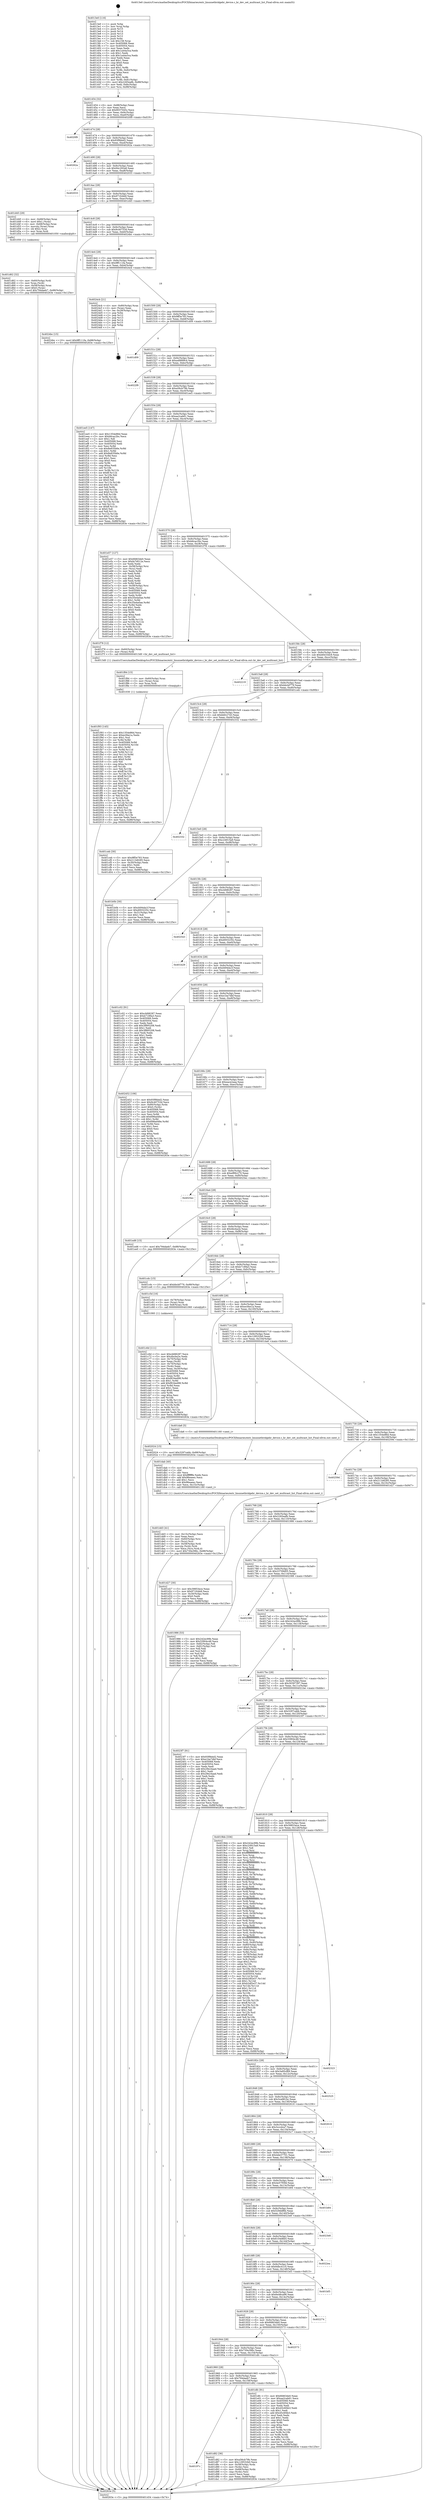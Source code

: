 digraph "0x4013e0" {
  label = "0x4013e0 (/mnt/c/Users/mathe/Desktop/tcc/POCII/binaries/extr_linuxnetbridgebr_device.c_br_dev_set_multicast_list_Final-ollvm.out::main(0))"
  labelloc = "t"
  node[shape=record]

  Entry [label="",width=0.3,height=0.3,shape=circle,fillcolor=black,style=filled]
  "0x401454" [label="{
     0x401454 [32]\l
     | [instrs]\l
     &nbsp;&nbsp;0x401454 \<+6\>: mov -0x88(%rbp),%eax\l
     &nbsp;&nbsp;0x40145a \<+2\>: mov %eax,%ecx\l
     &nbsp;&nbsp;0x40145c \<+6\>: sub $0x9037045c,%ecx\l
     &nbsp;&nbsp;0x401462 \<+6\>: mov %eax,-0x9c(%rbp)\l
     &nbsp;&nbsp;0x401468 \<+6\>: mov %ecx,-0xa0(%rbp)\l
     &nbsp;&nbsp;0x40146e \<+6\>: je 00000000004020f9 \<main+0xd19\>\l
  }"]
  "0x4020f9" [label="{
     0x4020f9\l
  }", style=dashed]
  "0x401474" [label="{
     0x401474 [28]\l
     | [instrs]\l
     &nbsp;&nbsp;0x401474 \<+5\>: jmp 0000000000401479 \<main+0x99\>\l
     &nbsp;&nbsp;0x401479 \<+6\>: mov -0x9c(%rbp),%eax\l
     &nbsp;&nbsp;0x40147f \<+5\>: sub $0x93f9bbd2,%eax\l
     &nbsp;&nbsp;0x401484 \<+6\>: mov %eax,-0xa4(%rbp)\l
     &nbsp;&nbsp;0x40148a \<+6\>: je 000000000040262a \<main+0x124a\>\l
  }"]
  Exit [label="",width=0.3,height=0.3,shape=circle,fillcolor=black,style=filled,peripheries=2]
  "0x40262a" [label="{
     0x40262a\l
  }", style=dashed]
  "0x401490" [label="{
     0x401490 [28]\l
     | [instrs]\l
     &nbsp;&nbsp;0x401490 \<+5\>: jmp 0000000000401495 \<main+0xb5\>\l
     &nbsp;&nbsp;0x401495 \<+6\>: mov -0x9c(%rbp),%eax\l
     &nbsp;&nbsp;0x40149b \<+5\>: sub $0x94c292a8,%eax\l
     &nbsp;&nbsp;0x4014a0 \<+6\>: mov %eax,-0xa8(%rbp)\l
     &nbsp;&nbsp;0x4014a6 \<+6\>: je 0000000000402033 \<main+0xc53\>\l
  }"]
  "0x401f93" [label="{
     0x401f93 [145]\l
     | [instrs]\l
     &nbsp;&nbsp;0x401f93 \<+5\>: mov $0x1354e86d,%ecx\l
     &nbsp;&nbsp;0x401f98 \<+5\>: mov $0xec0be1a,%edx\l
     &nbsp;&nbsp;0x401f9d \<+3\>: mov $0x1,%sil\l
     &nbsp;&nbsp;0x401fa0 \<+3\>: xor %r8d,%r8d\l
     &nbsp;&nbsp;0x401fa3 \<+8\>: mov 0x405068,%r9d\l
     &nbsp;&nbsp;0x401fab \<+8\>: mov 0x405054,%r10d\l
     &nbsp;&nbsp;0x401fb3 \<+4\>: sub $0x1,%r8d\l
     &nbsp;&nbsp;0x401fb7 \<+3\>: mov %r9d,%r11d\l
     &nbsp;&nbsp;0x401fba \<+3\>: add %r8d,%r11d\l
     &nbsp;&nbsp;0x401fbd \<+4\>: imul %r11d,%r9d\l
     &nbsp;&nbsp;0x401fc1 \<+4\>: and $0x1,%r9d\l
     &nbsp;&nbsp;0x401fc5 \<+4\>: cmp $0x0,%r9d\l
     &nbsp;&nbsp;0x401fc9 \<+3\>: sete %bl\l
     &nbsp;&nbsp;0x401fcc \<+4\>: cmp $0xa,%r10d\l
     &nbsp;&nbsp;0x401fd0 \<+4\>: setl %r14b\l
     &nbsp;&nbsp;0x401fd4 \<+3\>: mov %bl,%r15b\l
     &nbsp;&nbsp;0x401fd7 \<+4\>: xor $0xff,%r15b\l
     &nbsp;&nbsp;0x401fdb \<+3\>: mov %r14b,%r12b\l
     &nbsp;&nbsp;0x401fde \<+4\>: xor $0xff,%r12b\l
     &nbsp;&nbsp;0x401fe2 \<+4\>: xor $0x0,%sil\l
     &nbsp;&nbsp;0x401fe6 \<+3\>: mov %r15b,%r13b\l
     &nbsp;&nbsp;0x401fe9 \<+4\>: and $0x0,%r13b\l
     &nbsp;&nbsp;0x401fed \<+3\>: and %sil,%bl\l
     &nbsp;&nbsp;0x401ff0 \<+3\>: mov %r12b,%al\l
     &nbsp;&nbsp;0x401ff3 \<+2\>: and $0x0,%al\l
     &nbsp;&nbsp;0x401ff5 \<+3\>: and %sil,%r14b\l
     &nbsp;&nbsp;0x401ff8 \<+3\>: or %bl,%r13b\l
     &nbsp;&nbsp;0x401ffb \<+3\>: or %r14b,%al\l
     &nbsp;&nbsp;0x401ffe \<+3\>: xor %al,%r13b\l
     &nbsp;&nbsp;0x402001 \<+3\>: or %r12b,%r15b\l
     &nbsp;&nbsp;0x402004 \<+4\>: xor $0xff,%r15b\l
     &nbsp;&nbsp;0x402008 \<+4\>: or $0x0,%sil\l
     &nbsp;&nbsp;0x40200c \<+3\>: and %sil,%r15b\l
     &nbsp;&nbsp;0x40200f \<+3\>: or %r15b,%r13b\l
     &nbsp;&nbsp;0x402012 \<+4\>: test $0x1,%r13b\l
     &nbsp;&nbsp;0x402016 \<+3\>: cmovne %edx,%ecx\l
     &nbsp;&nbsp;0x402019 \<+6\>: mov %ecx,-0x88(%rbp)\l
     &nbsp;&nbsp;0x40201f \<+5\>: jmp 000000000040263e \<main+0x125e\>\l
  }"]
  "0x402033" [label="{
     0x402033\l
  }", style=dashed]
  "0x4014ac" [label="{
     0x4014ac [28]\l
     | [instrs]\l
     &nbsp;&nbsp;0x4014ac \<+5\>: jmp 00000000004014b1 \<main+0xd1\>\l
     &nbsp;&nbsp;0x4014b1 \<+6\>: mov -0x9c(%rbp),%eax\l
     &nbsp;&nbsp;0x4014b7 \<+5\>: sub $0x971fcbb9,%eax\l
     &nbsp;&nbsp;0x4014bc \<+6\>: mov %eax,-0xac(%rbp)\l
     &nbsp;&nbsp;0x4014c2 \<+6\>: je 0000000000401d45 \<main+0x965\>\l
  }"]
  "0x401f84" [label="{
     0x401f84 [15]\l
     | [instrs]\l
     &nbsp;&nbsp;0x401f84 \<+4\>: mov -0x60(%rbp),%rax\l
     &nbsp;&nbsp;0x401f88 \<+3\>: mov (%rax),%rax\l
     &nbsp;&nbsp;0x401f8b \<+3\>: mov %rax,%rdi\l
     &nbsp;&nbsp;0x401f8e \<+5\>: call 0000000000401030 \<free@plt\>\l
     | [calls]\l
     &nbsp;&nbsp;0x401030 \{1\} (unknown)\l
  }"]
  "0x401d45" [label="{
     0x401d45 [29]\l
     | [instrs]\l
     &nbsp;&nbsp;0x401d45 \<+4\>: mov -0x68(%rbp),%rax\l
     &nbsp;&nbsp;0x401d49 \<+6\>: movl $0x1,(%rax)\l
     &nbsp;&nbsp;0x401d4f \<+4\>: mov -0x68(%rbp),%rax\l
     &nbsp;&nbsp;0x401d53 \<+3\>: movslq (%rax),%rax\l
     &nbsp;&nbsp;0x401d56 \<+4\>: shl $0x2,%rax\l
     &nbsp;&nbsp;0x401d5a \<+3\>: mov %rax,%rdi\l
     &nbsp;&nbsp;0x401d5d \<+5\>: call 0000000000401050 \<malloc@plt\>\l
     | [calls]\l
     &nbsp;&nbsp;0x401050 \{1\} (unknown)\l
  }"]
  "0x4014c8" [label="{
     0x4014c8 [28]\l
     | [instrs]\l
     &nbsp;&nbsp;0x4014c8 \<+5\>: jmp 00000000004014cd \<main+0xed\>\l
     &nbsp;&nbsp;0x4014cd \<+6\>: mov -0x9c(%rbp),%eax\l
     &nbsp;&nbsp;0x4014d3 \<+5\>: sub $0x9c40753d,%eax\l
     &nbsp;&nbsp;0x4014d8 \<+6\>: mov %eax,-0xb0(%rbp)\l
     &nbsp;&nbsp;0x4014de \<+6\>: je 00000000004024bc \<main+0x10dc\>\l
  }"]
  "0x401dd3" [label="{
     0x401dd3 [41]\l
     | [instrs]\l
     &nbsp;&nbsp;0x401dd3 \<+6\>: mov -0x15c(%rbp),%ecx\l
     &nbsp;&nbsp;0x401dd9 \<+3\>: imul %eax,%ecx\l
     &nbsp;&nbsp;0x401ddc \<+4\>: mov -0x60(%rbp),%rsi\l
     &nbsp;&nbsp;0x401de0 \<+3\>: mov (%rsi),%rsi\l
     &nbsp;&nbsp;0x401de3 \<+4\>: mov -0x58(%rbp),%rdi\l
     &nbsp;&nbsp;0x401de7 \<+3\>: movslq (%rdi),%rdi\l
     &nbsp;&nbsp;0x401dea \<+3\>: mov %ecx,(%rsi,%rdi,4)\l
     &nbsp;&nbsp;0x401ded \<+10\>: movl $0x730e396c,-0x88(%rbp)\l
     &nbsp;&nbsp;0x401df7 \<+5\>: jmp 000000000040263e \<main+0x125e\>\l
  }"]
  "0x4024bc" [label="{
     0x4024bc [15]\l
     | [instrs]\l
     &nbsp;&nbsp;0x4024bc \<+10\>: movl $0x9ff111fa,-0x88(%rbp)\l
     &nbsp;&nbsp;0x4024c6 \<+5\>: jmp 000000000040263e \<main+0x125e\>\l
  }"]
  "0x4014e4" [label="{
     0x4014e4 [28]\l
     | [instrs]\l
     &nbsp;&nbsp;0x4014e4 \<+5\>: jmp 00000000004014e9 \<main+0x109\>\l
     &nbsp;&nbsp;0x4014e9 \<+6\>: mov -0x9c(%rbp),%eax\l
     &nbsp;&nbsp;0x4014ef \<+5\>: sub $0x9ff111fa,%eax\l
     &nbsp;&nbsp;0x4014f4 \<+6\>: mov %eax,-0xb4(%rbp)\l
     &nbsp;&nbsp;0x4014fa \<+6\>: je 00000000004024cb \<main+0x10eb\>\l
  }"]
  "0x401dab" [label="{
     0x401dab [40]\l
     | [instrs]\l
     &nbsp;&nbsp;0x401dab \<+5\>: mov $0x2,%ecx\l
     &nbsp;&nbsp;0x401db0 \<+1\>: cltd\l
     &nbsp;&nbsp;0x401db1 \<+2\>: idiv %ecx\l
     &nbsp;&nbsp;0x401db3 \<+6\>: imul $0xfffffffe,%edx,%ecx\l
     &nbsp;&nbsp;0x401db9 \<+6\>: add $0x96eaeec,%ecx\l
     &nbsp;&nbsp;0x401dbf \<+3\>: add $0x1,%ecx\l
     &nbsp;&nbsp;0x401dc2 \<+6\>: sub $0x96eaeec,%ecx\l
     &nbsp;&nbsp;0x401dc8 \<+6\>: mov %ecx,-0x15c(%rbp)\l
     &nbsp;&nbsp;0x401dce \<+5\>: call 0000000000401160 \<next_i\>\l
     | [calls]\l
     &nbsp;&nbsp;0x401160 \{1\} (/mnt/c/Users/mathe/Desktop/tcc/POCII/binaries/extr_linuxnetbridgebr_device.c_br_dev_set_multicast_list_Final-ollvm.out::next_i)\l
  }"]
  "0x4024cb" [label="{
     0x4024cb [21]\l
     | [instrs]\l
     &nbsp;&nbsp;0x4024cb \<+4\>: mov -0x80(%rbp),%rax\l
     &nbsp;&nbsp;0x4024cf \<+2\>: mov (%rax),%eax\l
     &nbsp;&nbsp;0x4024d1 \<+4\>: lea -0x28(%rbp),%rsp\l
     &nbsp;&nbsp;0x4024d5 \<+1\>: pop %rbx\l
     &nbsp;&nbsp;0x4024d6 \<+2\>: pop %r12\l
     &nbsp;&nbsp;0x4024d8 \<+2\>: pop %r13\l
     &nbsp;&nbsp;0x4024da \<+2\>: pop %r14\l
     &nbsp;&nbsp;0x4024dc \<+2\>: pop %r15\l
     &nbsp;&nbsp;0x4024de \<+1\>: pop %rbp\l
     &nbsp;&nbsp;0x4024df \<+1\>: ret\l
  }"]
  "0x401500" [label="{
     0x401500 [28]\l
     | [instrs]\l
     &nbsp;&nbsp;0x401500 \<+5\>: jmp 0000000000401505 \<main+0x125\>\l
     &nbsp;&nbsp;0x401505 \<+6\>: mov -0x9c(%rbp),%eax\l
     &nbsp;&nbsp;0x40150b \<+5\>: sub $0x9ff3e783,%eax\l
     &nbsp;&nbsp;0x401510 \<+6\>: mov %eax,-0xb8(%rbp)\l
     &nbsp;&nbsp;0x401516 \<+6\>: je 0000000000401d09 \<main+0x929\>\l
  }"]
  "0x40197c" [label="{
     0x40197c\l
  }", style=dashed]
  "0x401d09" [label="{
     0x401d09\l
  }", style=dashed]
  "0x40151c" [label="{
     0x40151c [28]\l
     | [instrs]\l
     &nbsp;&nbsp;0x40151c \<+5\>: jmp 0000000000401521 \<main+0x141\>\l
     &nbsp;&nbsp;0x401521 \<+6\>: mov -0x9c(%rbp),%eax\l
     &nbsp;&nbsp;0x401527 \<+5\>: sub $0xa48899c4,%eax\l
     &nbsp;&nbsp;0x40152c \<+6\>: mov %eax,-0xbc(%rbp)\l
     &nbsp;&nbsp;0x401532 \<+6\>: je 00000000004022f9 \<main+0xf19\>\l
  }"]
  "0x401d82" [label="{
     0x401d82 [36]\l
     | [instrs]\l
     &nbsp;&nbsp;0x401d82 \<+5\>: mov $0xa56cb79b,%eax\l
     &nbsp;&nbsp;0x401d87 \<+5\>: mov $0x129532b0,%ecx\l
     &nbsp;&nbsp;0x401d8c \<+4\>: mov -0x58(%rbp),%rdx\l
     &nbsp;&nbsp;0x401d90 \<+2\>: mov (%rdx),%esi\l
     &nbsp;&nbsp;0x401d92 \<+4\>: mov -0x68(%rbp),%rdx\l
     &nbsp;&nbsp;0x401d96 \<+2\>: cmp (%rdx),%esi\l
     &nbsp;&nbsp;0x401d98 \<+3\>: cmovl %ecx,%eax\l
     &nbsp;&nbsp;0x401d9b \<+6\>: mov %eax,-0x88(%rbp)\l
     &nbsp;&nbsp;0x401da1 \<+5\>: jmp 000000000040263e \<main+0x125e\>\l
  }"]
  "0x4022f9" [label="{
     0x4022f9\l
  }", style=dashed]
  "0x401538" [label="{
     0x401538 [28]\l
     | [instrs]\l
     &nbsp;&nbsp;0x401538 \<+5\>: jmp 000000000040153d \<main+0x15d\>\l
     &nbsp;&nbsp;0x40153d \<+6\>: mov -0x9c(%rbp),%eax\l
     &nbsp;&nbsp;0x401543 \<+5\>: sub $0xa56cb79b,%eax\l
     &nbsp;&nbsp;0x401548 \<+6\>: mov %eax,-0xc0(%rbp)\l
     &nbsp;&nbsp;0x40154e \<+6\>: je 0000000000401ee5 \<main+0xb05\>\l
  }"]
  "0x401960" [label="{
     0x401960 [28]\l
     | [instrs]\l
     &nbsp;&nbsp;0x401960 \<+5\>: jmp 0000000000401965 \<main+0x585\>\l
     &nbsp;&nbsp;0x401965 \<+6\>: mov -0x9c(%rbp),%eax\l
     &nbsp;&nbsp;0x40196b \<+5\>: sub $0x794daeb7,%eax\l
     &nbsp;&nbsp;0x401970 \<+6\>: mov %eax,-0x158(%rbp)\l
     &nbsp;&nbsp;0x401976 \<+6\>: je 0000000000401d82 \<main+0x9a2\>\l
  }"]
  "0x401ee5" [label="{
     0x401ee5 [147]\l
     | [instrs]\l
     &nbsp;&nbsp;0x401ee5 \<+5\>: mov $0x1354e86d,%eax\l
     &nbsp;&nbsp;0x401eea \<+5\>: mov $0xb6cac2bc,%ecx\l
     &nbsp;&nbsp;0x401eef \<+2\>: mov $0x1,%dl\l
     &nbsp;&nbsp;0x401ef1 \<+7\>: mov 0x405068,%esi\l
     &nbsp;&nbsp;0x401ef8 \<+7\>: mov 0x405054,%edi\l
     &nbsp;&nbsp;0x401eff \<+3\>: mov %esi,%r8d\l
     &nbsp;&nbsp;0x401f02 \<+7\>: sub $0x8e835b6e,%r8d\l
     &nbsp;&nbsp;0x401f09 \<+4\>: sub $0x1,%r8d\l
     &nbsp;&nbsp;0x401f0d \<+7\>: add $0x8e835b6e,%r8d\l
     &nbsp;&nbsp;0x401f14 \<+4\>: imul %r8d,%esi\l
     &nbsp;&nbsp;0x401f18 \<+3\>: and $0x1,%esi\l
     &nbsp;&nbsp;0x401f1b \<+3\>: cmp $0x0,%esi\l
     &nbsp;&nbsp;0x401f1e \<+4\>: sete %r9b\l
     &nbsp;&nbsp;0x401f22 \<+3\>: cmp $0xa,%edi\l
     &nbsp;&nbsp;0x401f25 \<+4\>: setl %r10b\l
     &nbsp;&nbsp;0x401f29 \<+3\>: mov %r9b,%r11b\l
     &nbsp;&nbsp;0x401f2c \<+4\>: xor $0xff,%r11b\l
     &nbsp;&nbsp;0x401f30 \<+3\>: mov %r10b,%bl\l
     &nbsp;&nbsp;0x401f33 \<+3\>: xor $0xff,%bl\l
     &nbsp;&nbsp;0x401f36 \<+3\>: xor $0x0,%dl\l
     &nbsp;&nbsp;0x401f39 \<+3\>: mov %r11b,%r14b\l
     &nbsp;&nbsp;0x401f3c \<+4\>: and $0x0,%r14b\l
     &nbsp;&nbsp;0x401f40 \<+3\>: and %dl,%r9b\l
     &nbsp;&nbsp;0x401f43 \<+3\>: mov %bl,%r15b\l
     &nbsp;&nbsp;0x401f46 \<+4\>: and $0x0,%r15b\l
     &nbsp;&nbsp;0x401f4a \<+3\>: and %dl,%r10b\l
     &nbsp;&nbsp;0x401f4d \<+3\>: or %r9b,%r14b\l
     &nbsp;&nbsp;0x401f50 \<+3\>: or %r10b,%r15b\l
     &nbsp;&nbsp;0x401f53 \<+3\>: xor %r15b,%r14b\l
     &nbsp;&nbsp;0x401f56 \<+3\>: or %bl,%r11b\l
     &nbsp;&nbsp;0x401f59 \<+4\>: xor $0xff,%r11b\l
     &nbsp;&nbsp;0x401f5d \<+3\>: or $0x0,%dl\l
     &nbsp;&nbsp;0x401f60 \<+3\>: and %dl,%r11b\l
     &nbsp;&nbsp;0x401f63 \<+3\>: or %r11b,%r14b\l
     &nbsp;&nbsp;0x401f66 \<+4\>: test $0x1,%r14b\l
     &nbsp;&nbsp;0x401f6a \<+3\>: cmovne %ecx,%eax\l
     &nbsp;&nbsp;0x401f6d \<+6\>: mov %eax,-0x88(%rbp)\l
     &nbsp;&nbsp;0x401f73 \<+5\>: jmp 000000000040263e \<main+0x125e\>\l
  }"]
  "0x401554" [label="{
     0x401554 [28]\l
     | [instrs]\l
     &nbsp;&nbsp;0x401554 \<+5\>: jmp 0000000000401559 \<main+0x179\>\l
     &nbsp;&nbsp;0x401559 \<+6\>: mov -0x9c(%rbp),%eax\l
     &nbsp;&nbsp;0x40155f \<+5\>: sub $0xaa2cab61,%eax\l
     &nbsp;&nbsp;0x401564 \<+6\>: mov %eax,-0xc4(%rbp)\l
     &nbsp;&nbsp;0x40156a \<+6\>: je 0000000000401e57 \<main+0xa77\>\l
  }"]
  "0x401dfc" [label="{
     0x401dfc [91]\l
     | [instrs]\l
     &nbsp;&nbsp;0x401dfc \<+5\>: mov $0x6fd63de0,%eax\l
     &nbsp;&nbsp;0x401e01 \<+5\>: mov $0xaa2cab61,%ecx\l
     &nbsp;&nbsp;0x401e06 \<+7\>: mov 0x405068,%edx\l
     &nbsp;&nbsp;0x401e0d \<+7\>: mov 0x405054,%esi\l
     &nbsp;&nbsp;0x401e14 \<+2\>: mov %edx,%edi\l
     &nbsp;&nbsp;0x401e16 \<+6\>: sub $0x45c6f4b3,%edi\l
     &nbsp;&nbsp;0x401e1c \<+3\>: sub $0x1,%edi\l
     &nbsp;&nbsp;0x401e1f \<+6\>: add $0x45c6f4b3,%edi\l
     &nbsp;&nbsp;0x401e25 \<+3\>: imul %edi,%edx\l
     &nbsp;&nbsp;0x401e28 \<+3\>: and $0x1,%edx\l
     &nbsp;&nbsp;0x401e2b \<+3\>: cmp $0x0,%edx\l
     &nbsp;&nbsp;0x401e2e \<+4\>: sete %r8b\l
     &nbsp;&nbsp;0x401e32 \<+3\>: cmp $0xa,%esi\l
     &nbsp;&nbsp;0x401e35 \<+4\>: setl %r9b\l
     &nbsp;&nbsp;0x401e39 \<+3\>: mov %r8b,%r10b\l
     &nbsp;&nbsp;0x401e3c \<+3\>: and %r9b,%r10b\l
     &nbsp;&nbsp;0x401e3f \<+3\>: xor %r9b,%r8b\l
     &nbsp;&nbsp;0x401e42 \<+3\>: or %r8b,%r10b\l
     &nbsp;&nbsp;0x401e45 \<+4\>: test $0x1,%r10b\l
     &nbsp;&nbsp;0x401e49 \<+3\>: cmovne %ecx,%eax\l
     &nbsp;&nbsp;0x401e4c \<+6\>: mov %eax,-0x88(%rbp)\l
     &nbsp;&nbsp;0x401e52 \<+5\>: jmp 000000000040263e \<main+0x125e\>\l
  }"]
  "0x401e57" [label="{
     0x401e57 [127]\l
     | [instrs]\l
     &nbsp;&nbsp;0x401e57 \<+5\>: mov $0x6fd63de0,%eax\l
     &nbsp;&nbsp;0x401e5c \<+5\>: mov $0xfa7d012e,%ecx\l
     &nbsp;&nbsp;0x401e61 \<+2\>: xor %edx,%edx\l
     &nbsp;&nbsp;0x401e63 \<+4\>: mov -0x58(%rbp),%rsi\l
     &nbsp;&nbsp;0x401e67 \<+2\>: mov (%rsi),%edi\l
     &nbsp;&nbsp;0x401e69 \<+3\>: mov %edx,%r8d\l
     &nbsp;&nbsp;0x401e6c \<+3\>: sub %edi,%r8d\l
     &nbsp;&nbsp;0x401e6f \<+2\>: mov %edx,%edi\l
     &nbsp;&nbsp;0x401e71 \<+3\>: sub $0x1,%edi\l
     &nbsp;&nbsp;0x401e74 \<+3\>: add %edi,%r8d\l
     &nbsp;&nbsp;0x401e77 \<+3\>: sub %r8d,%edx\l
     &nbsp;&nbsp;0x401e7a \<+4\>: mov -0x58(%rbp),%rsi\l
     &nbsp;&nbsp;0x401e7e \<+2\>: mov %edx,(%rsi)\l
     &nbsp;&nbsp;0x401e80 \<+7\>: mov 0x405068,%edx\l
     &nbsp;&nbsp;0x401e87 \<+7\>: mov 0x405054,%edi\l
     &nbsp;&nbsp;0x401e8e \<+3\>: mov %edx,%r8d\l
     &nbsp;&nbsp;0x401e91 \<+7\>: add $0x35e4a0ae,%r8d\l
     &nbsp;&nbsp;0x401e98 \<+4\>: sub $0x1,%r8d\l
     &nbsp;&nbsp;0x401e9c \<+7\>: sub $0x35e4a0ae,%r8d\l
     &nbsp;&nbsp;0x401ea3 \<+4\>: imul %r8d,%edx\l
     &nbsp;&nbsp;0x401ea7 \<+3\>: and $0x1,%edx\l
     &nbsp;&nbsp;0x401eaa \<+3\>: cmp $0x0,%edx\l
     &nbsp;&nbsp;0x401ead \<+4\>: sete %r9b\l
     &nbsp;&nbsp;0x401eb1 \<+3\>: cmp $0xa,%edi\l
     &nbsp;&nbsp;0x401eb4 \<+4\>: setl %r10b\l
     &nbsp;&nbsp;0x401eb8 \<+3\>: mov %r9b,%r11b\l
     &nbsp;&nbsp;0x401ebb \<+3\>: and %r10b,%r11b\l
     &nbsp;&nbsp;0x401ebe \<+3\>: xor %r10b,%r9b\l
     &nbsp;&nbsp;0x401ec1 \<+3\>: or %r9b,%r11b\l
     &nbsp;&nbsp;0x401ec4 \<+4\>: test $0x1,%r11b\l
     &nbsp;&nbsp;0x401ec8 \<+3\>: cmovne %ecx,%eax\l
     &nbsp;&nbsp;0x401ecb \<+6\>: mov %eax,-0x88(%rbp)\l
     &nbsp;&nbsp;0x401ed1 \<+5\>: jmp 000000000040263e \<main+0x125e\>\l
  }"]
  "0x401570" [label="{
     0x401570 [28]\l
     | [instrs]\l
     &nbsp;&nbsp;0x401570 \<+5\>: jmp 0000000000401575 \<main+0x195\>\l
     &nbsp;&nbsp;0x401575 \<+6\>: mov -0x9c(%rbp),%eax\l
     &nbsp;&nbsp;0x40157b \<+5\>: sub $0xb6cac2bc,%eax\l
     &nbsp;&nbsp;0x401580 \<+6\>: mov %eax,-0xc8(%rbp)\l
     &nbsp;&nbsp;0x401586 \<+6\>: je 0000000000401f78 \<main+0xb98\>\l
  }"]
  "0x401944" [label="{
     0x401944 [28]\l
     | [instrs]\l
     &nbsp;&nbsp;0x401944 \<+5\>: jmp 0000000000401949 \<main+0x569\>\l
     &nbsp;&nbsp;0x401949 \<+6\>: mov -0x9c(%rbp),%eax\l
     &nbsp;&nbsp;0x40194f \<+5\>: sub $0x730e396c,%eax\l
     &nbsp;&nbsp;0x401954 \<+6\>: mov %eax,-0x154(%rbp)\l
     &nbsp;&nbsp;0x40195a \<+6\>: je 0000000000401dfc \<main+0xa1c\>\l
  }"]
  "0x401f78" [label="{
     0x401f78 [12]\l
     | [instrs]\l
     &nbsp;&nbsp;0x401f78 \<+4\>: mov -0x60(%rbp),%rax\l
     &nbsp;&nbsp;0x401f7c \<+3\>: mov (%rax),%rdi\l
     &nbsp;&nbsp;0x401f7f \<+5\>: call 00000000004013d0 \<br_dev_set_multicast_list\>\l
     | [calls]\l
     &nbsp;&nbsp;0x4013d0 \{1\} (/mnt/c/Users/mathe/Desktop/tcc/POCII/binaries/extr_linuxnetbridgebr_device.c_br_dev_set_multicast_list_Final-ollvm.out::br_dev_set_multicast_list)\l
  }"]
  "0x40158c" [label="{
     0x40158c [28]\l
     | [instrs]\l
     &nbsp;&nbsp;0x40158c \<+5\>: jmp 0000000000401591 \<main+0x1b1\>\l
     &nbsp;&nbsp;0x401591 \<+6\>: mov -0x9c(%rbp),%eax\l
     &nbsp;&nbsp;0x401597 \<+5\>: sub $0xb8433dc9,%eax\l
     &nbsp;&nbsp;0x40159c \<+6\>: mov %eax,-0xcc(%rbp)\l
     &nbsp;&nbsp;0x4015a2 \<+6\>: je 0000000000402219 \<main+0xe39\>\l
  }"]
  "0x402573" [label="{
     0x402573\l
  }", style=dashed]
  "0x402219" [label="{
     0x402219\l
  }", style=dashed]
  "0x4015a8" [label="{
     0x4015a8 [28]\l
     | [instrs]\l
     &nbsp;&nbsp;0x4015a8 \<+5\>: jmp 00000000004015ad \<main+0x1cd\>\l
     &nbsp;&nbsp;0x4015ad \<+6\>: mov -0x9c(%rbp),%eax\l
     &nbsp;&nbsp;0x4015b3 \<+5\>: sub $0xbbcbf779,%eax\l
     &nbsp;&nbsp;0x4015b8 \<+6\>: mov %eax,-0xd0(%rbp)\l
     &nbsp;&nbsp;0x4015be \<+6\>: je 0000000000401ceb \<main+0x90b\>\l
  }"]
  "0x401928" [label="{
     0x401928 [28]\l
     | [instrs]\l
     &nbsp;&nbsp;0x401928 \<+5\>: jmp 000000000040192d \<main+0x54d\>\l
     &nbsp;&nbsp;0x40192d \<+6\>: mov -0x9c(%rbp),%eax\l
     &nbsp;&nbsp;0x401933 \<+5\>: sub $0x6fd63de0,%eax\l
     &nbsp;&nbsp;0x401938 \<+6\>: mov %eax,-0x150(%rbp)\l
     &nbsp;&nbsp;0x40193e \<+6\>: je 0000000000402573 \<main+0x1193\>\l
  }"]
  "0x401ceb" [label="{
     0x401ceb [30]\l
     | [instrs]\l
     &nbsp;&nbsp;0x401ceb \<+5\>: mov $0x9ff3e783,%eax\l
     &nbsp;&nbsp;0x401cf0 \<+5\>: mov $0x211b8285,%ecx\l
     &nbsp;&nbsp;0x401cf5 \<+3\>: mov -0x30(%rbp),%edx\l
     &nbsp;&nbsp;0x401cf8 \<+3\>: cmp $0x1,%edx\l
     &nbsp;&nbsp;0x401cfb \<+3\>: cmovl %ecx,%eax\l
     &nbsp;&nbsp;0x401cfe \<+6\>: mov %eax,-0x88(%rbp)\l
     &nbsp;&nbsp;0x401d04 \<+5\>: jmp 000000000040263e \<main+0x125e\>\l
  }"]
  "0x4015c4" [label="{
     0x4015c4 [28]\l
     | [instrs]\l
     &nbsp;&nbsp;0x4015c4 \<+5\>: jmp 00000000004015c9 \<main+0x1e9\>\l
     &nbsp;&nbsp;0x4015c9 \<+6\>: mov -0x9c(%rbp),%eax\l
     &nbsp;&nbsp;0x4015cf \<+5\>: sub $0xbbfc2743,%eax\l
     &nbsp;&nbsp;0x4015d4 \<+6\>: mov %eax,-0xd4(%rbp)\l
     &nbsp;&nbsp;0x4015da \<+6\>: je 0000000000402332 \<main+0xf52\>\l
  }"]
  "0x402274" [label="{
     0x402274\l
  }", style=dashed]
  "0x402332" [label="{
     0x402332\l
  }", style=dashed]
  "0x4015e0" [label="{
     0x4015e0 [28]\l
     | [instrs]\l
     &nbsp;&nbsp;0x4015e0 \<+5\>: jmp 00000000004015e5 \<main+0x205\>\l
     &nbsp;&nbsp;0x4015e5 \<+6\>: mov -0x9c(%rbp),%eax\l
     &nbsp;&nbsp;0x4015eb \<+5\>: sub $0xc24915a9,%eax\l
     &nbsp;&nbsp;0x4015f0 \<+6\>: mov %eax,-0xd8(%rbp)\l
     &nbsp;&nbsp;0x4015f6 \<+6\>: je 0000000000401b0b \<main+0x72b\>\l
  }"]
  "0x40190c" [label="{
     0x40190c [28]\l
     | [instrs]\l
     &nbsp;&nbsp;0x40190c \<+5\>: jmp 0000000000401911 \<main+0x531\>\l
     &nbsp;&nbsp;0x401911 \<+6\>: mov -0x9c(%rbp),%eax\l
     &nbsp;&nbsp;0x401917 \<+5\>: sub $0x6e48ca98,%eax\l
     &nbsp;&nbsp;0x40191c \<+6\>: mov %eax,-0x14c(%rbp)\l
     &nbsp;&nbsp;0x401922 \<+6\>: je 0000000000402274 \<main+0xe94\>\l
  }"]
  "0x401b0b" [label="{
     0x401b0b [30]\l
     | [instrs]\l
     &nbsp;&nbsp;0x401b0b \<+5\>: mov $0xd494da1f,%eax\l
     &nbsp;&nbsp;0x401b10 \<+5\>: mov $0xd003235c,%ecx\l
     &nbsp;&nbsp;0x401b15 \<+3\>: mov -0x31(%rbp),%dl\l
     &nbsp;&nbsp;0x401b18 \<+3\>: test $0x1,%dl\l
     &nbsp;&nbsp;0x401b1b \<+3\>: cmovne %ecx,%eax\l
     &nbsp;&nbsp;0x401b1e \<+6\>: mov %eax,-0x88(%rbp)\l
     &nbsp;&nbsp;0x401b24 \<+5\>: jmp 000000000040263e \<main+0x125e\>\l
  }"]
  "0x4015fc" [label="{
     0x4015fc [28]\l
     | [instrs]\l
     &nbsp;&nbsp;0x4015fc \<+5\>: jmp 0000000000401601 \<main+0x221\>\l
     &nbsp;&nbsp;0x401601 \<+6\>: mov -0x9c(%rbp),%eax\l
     &nbsp;&nbsp;0x401607 \<+5\>: sub $0xcbfd6287,%eax\l
     &nbsp;&nbsp;0x40160c \<+6\>: mov %eax,-0xdc(%rbp)\l
     &nbsp;&nbsp;0x401612 \<+6\>: je 0000000000402543 \<main+0x1163\>\l
  }"]
  "0x401bf3" [label="{
     0x401bf3\l
  }", style=dashed]
  "0x402543" [label="{
     0x402543\l
  }", style=dashed]
  "0x401618" [label="{
     0x401618 [28]\l
     | [instrs]\l
     &nbsp;&nbsp;0x401618 \<+5\>: jmp 000000000040161d \<main+0x23d\>\l
     &nbsp;&nbsp;0x40161d \<+6\>: mov -0x9c(%rbp),%eax\l
     &nbsp;&nbsp;0x401623 \<+5\>: sub $0xd003235c,%eax\l
     &nbsp;&nbsp;0x401628 \<+6\>: mov %eax,-0xe0(%rbp)\l
     &nbsp;&nbsp;0x40162e \<+6\>: je 0000000000401b29 \<main+0x749\>\l
  }"]
  "0x4018f0" [label="{
     0x4018f0 [28]\l
     | [instrs]\l
     &nbsp;&nbsp;0x4018f0 \<+5\>: jmp 00000000004018f5 \<main+0x515\>\l
     &nbsp;&nbsp;0x4018f5 \<+6\>: mov -0x9c(%rbp),%eax\l
     &nbsp;&nbsp;0x4018fb \<+5\>: sub $0x6dbc41c5,%eax\l
     &nbsp;&nbsp;0x401900 \<+6\>: mov %eax,-0x148(%rbp)\l
     &nbsp;&nbsp;0x401906 \<+6\>: je 0000000000401bf3 \<main+0x813\>\l
  }"]
  "0x401b29" [label="{
     0x401b29\l
  }", style=dashed]
  "0x401634" [label="{
     0x401634 [28]\l
     | [instrs]\l
     &nbsp;&nbsp;0x401634 \<+5\>: jmp 0000000000401639 \<main+0x259\>\l
     &nbsp;&nbsp;0x401639 \<+6\>: mov -0x9c(%rbp),%eax\l
     &nbsp;&nbsp;0x40163f \<+5\>: sub $0xd494da1f,%eax\l
     &nbsp;&nbsp;0x401644 \<+6\>: mov %eax,-0xe4(%rbp)\l
     &nbsp;&nbsp;0x40164a \<+6\>: je 0000000000401c02 \<main+0x822\>\l
  }"]
  "0x4022ea" [label="{
     0x4022ea\l
  }", style=dashed]
  "0x401c02" [label="{
     0x401c02 [91]\l
     | [instrs]\l
     &nbsp;&nbsp;0x401c02 \<+5\>: mov $0xcbfd6287,%eax\l
     &nbsp;&nbsp;0x401c07 \<+5\>: mov $0xb7189a3,%ecx\l
     &nbsp;&nbsp;0x401c0c \<+7\>: mov 0x405068,%edx\l
     &nbsp;&nbsp;0x401c13 \<+7\>: mov 0x405054,%esi\l
     &nbsp;&nbsp;0x401c1a \<+2\>: mov %edx,%edi\l
     &nbsp;&nbsp;0x401c1c \<+6\>: add $0x3f895208,%edi\l
     &nbsp;&nbsp;0x401c22 \<+3\>: sub $0x1,%edi\l
     &nbsp;&nbsp;0x401c25 \<+6\>: sub $0x3f895208,%edi\l
     &nbsp;&nbsp;0x401c2b \<+3\>: imul %edi,%edx\l
     &nbsp;&nbsp;0x401c2e \<+3\>: and $0x1,%edx\l
     &nbsp;&nbsp;0x401c31 \<+3\>: cmp $0x0,%edx\l
     &nbsp;&nbsp;0x401c34 \<+4\>: sete %r8b\l
     &nbsp;&nbsp;0x401c38 \<+3\>: cmp $0xa,%esi\l
     &nbsp;&nbsp;0x401c3b \<+4\>: setl %r9b\l
     &nbsp;&nbsp;0x401c3f \<+3\>: mov %r8b,%r10b\l
     &nbsp;&nbsp;0x401c42 \<+3\>: and %r9b,%r10b\l
     &nbsp;&nbsp;0x401c45 \<+3\>: xor %r9b,%r8b\l
     &nbsp;&nbsp;0x401c48 \<+3\>: or %r8b,%r10b\l
     &nbsp;&nbsp;0x401c4b \<+4\>: test $0x1,%r10b\l
     &nbsp;&nbsp;0x401c4f \<+3\>: cmovne %ecx,%eax\l
     &nbsp;&nbsp;0x401c52 \<+6\>: mov %eax,-0x88(%rbp)\l
     &nbsp;&nbsp;0x401c58 \<+5\>: jmp 000000000040263e \<main+0x125e\>\l
  }"]
  "0x401650" [label="{
     0x401650 [28]\l
     | [instrs]\l
     &nbsp;&nbsp;0x401650 \<+5\>: jmp 0000000000401655 \<main+0x275\>\l
     &nbsp;&nbsp;0x401655 \<+6\>: mov -0x9c(%rbp),%eax\l
     &nbsp;&nbsp;0x40165b \<+5\>: sub $0xe1ba7dbf,%eax\l
     &nbsp;&nbsp;0x401660 \<+6\>: mov %eax,-0xe8(%rbp)\l
     &nbsp;&nbsp;0x401666 \<+6\>: je 0000000000402452 \<main+0x1072\>\l
  }"]
  "0x4018d4" [label="{
     0x4018d4 [28]\l
     | [instrs]\l
     &nbsp;&nbsp;0x4018d4 \<+5\>: jmp 00000000004018d9 \<main+0x4f9\>\l
     &nbsp;&nbsp;0x4018d9 \<+6\>: mov -0x9c(%rbp),%eax\l
     &nbsp;&nbsp;0x4018df \<+5\>: sub $0x6104d6b5,%eax\l
     &nbsp;&nbsp;0x4018e4 \<+6\>: mov %eax,-0x144(%rbp)\l
     &nbsp;&nbsp;0x4018ea \<+6\>: je 00000000004022ea \<main+0xf0a\>\l
  }"]
  "0x402452" [label="{
     0x402452 [106]\l
     | [instrs]\l
     &nbsp;&nbsp;0x402452 \<+5\>: mov $0x93f9bbd2,%eax\l
     &nbsp;&nbsp;0x402457 \<+5\>: mov $0x9c40753d,%ecx\l
     &nbsp;&nbsp;0x40245c \<+4\>: mov -0x80(%rbp),%rdx\l
     &nbsp;&nbsp;0x402460 \<+6\>: movl $0x0,(%rdx)\l
     &nbsp;&nbsp;0x402466 \<+7\>: mov 0x405068,%esi\l
     &nbsp;&nbsp;0x40246d \<+7\>: mov 0x405054,%edi\l
     &nbsp;&nbsp;0x402474 \<+3\>: mov %esi,%r8d\l
     &nbsp;&nbsp;0x402477 \<+7\>: add $0x698ad48e,%r8d\l
     &nbsp;&nbsp;0x40247e \<+4\>: sub $0x1,%r8d\l
     &nbsp;&nbsp;0x402482 \<+7\>: sub $0x698ad48e,%r8d\l
     &nbsp;&nbsp;0x402489 \<+4\>: imul %r8d,%esi\l
     &nbsp;&nbsp;0x40248d \<+3\>: and $0x1,%esi\l
     &nbsp;&nbsp;0x402490 \<+3\>: cmp $0x0,%esi\l
     &nbsp;&nbsp;0x402493 \<+4\>: sete %r9b\l
     &nbsp;&nbsp;0x402497 \<+3\>: cmp $0xa,%edi\l
     &nbsp;&nbsp;0x40249a \<+4\>: setl %r10b\l
     &nbsp;&nbsp;0x40249e \<+3\>: mov %r9b,%r11b\l
     &nbsp;&nbsp;0x4024a1 \<+3\>: and %r10b,%r11b\l
     &nbsp;&nbsp;0x4024a4 \<+3\>: xor %r10b,%r9b\l
     &nbsp;&nbsp;0x4024a7 \<+3\>: or %r9b,%r11b\l
     &nbsp;&nbsp;0x4024aa \<+4\>: test $0x1,%r11b\l
     &nbsp;&nbsp;0x4024ae \<+3\>: cmovne %ecx,%eax\l
     &nbsp;&nbsp;0x4024b1 \<+6\>: mov %eax,-0x88(%rbp)\l
     &nbsp;&nbsp;0x4024b7 \<+5\>: jmp 000000000040263e \<main+0x125e\>\l
  }"]
  "0x40166c" [label="{
     0x40166c [28]\l
     | [instrs]\l
     &nbsp;&nbsp;0x40166c \<+5\>: jmp 0000000000401671 \<main+0x291\>\l
     &nbsp;&nbsp;0x401671 \<+6\>: mov -0x9c(%rbp),%eax\l
     &nbsp;&nbsp;0x401677 \<+5\>: sub $0xeace2aaa,%eax\l
     &nbsp;&nbsp;0x40167c \<+6\>: mov %eax,-0xec(%rbp)\l
     &nbsp;&nbsp;0x401682 \<+6\>: je 00000000004021a0 \<main+0xdc0\>\l
  }"]
  "0x4023e8" [label="{
     0x4023e8\l
  }", style=dashed]
  "0x4021a0" [label="{
     0x4021a0\l
  }", style=dashed]
  "0x401688" [label="{
     0x401688 [28]\l
     | [instrs]\l
     &nbsp;&nbsp;0x401688 \<+5\>: jmp 000000000040168d \<main+0x2ad\>\l
     &nbsp;&nbsp;0x40168d \<+6\>: mov -0x9c(%rbp),%eax\l
     &nbsp;&nbsp;0x401693 \<+5\>: sub $0xef89c270,%eax\l
     &nbsp;&nbsp;0x401698 \<+6\>: mov %eax,-0xf0(%rbp)\l
     &nbsp;&nbsp;0x40169e \<+6\>: je 00000000004025ec \<main+0x120c\>\l
  }"]
  "0x4018b8" [label="{
     0x4018b8 [28]\l
     | [instrs]\l
     &nbsp;&nbsp;0x4018b8 \<+5\>: jmp 00000000004018bd \<main+0x4dd\>\l
     &nbsp;&nbsp;0x4018bd \<+6\>: mov -0x9c(%rbp),%eax\l
     &nbsp;&nbsp;0x4018c3 \<+5\>: sub $0x529ddf6b,%eax\l
     &nbsp;&nbsp;0x4018c8 \<+6\>: mov %eax,-0x140(%rbp)\l
     &nbsp;&nbsp;0x4018ce \<+6\>: je 00000000004023e8 \<main+0x1008\>\l
  }"]
  "0x4025ec" [label="{
     0x4025ec\l
  }", style=dashed]
  "0x4016a4" [label="{
     0x4016a4 [28]\l
     | [instrs]\l
     &nbsp;&nbsp;0x4016a4 \<+5\>: jmp 00000000004016a9 \<main+0x2c9\>\l
     &nbsp;&nbsp;0x4016a9 \<+6\>: mov -0x9c(%rbp),%eax\l
     &nbsp;&nbsp;0x4016af \<+5\>: sub $0xfa7d012e,%eax\l
     &nbsp;&nbsp;0x4016b4 \<+6\>: mov %eax,-0xf4(%rbp)\l
     &nbsp;&nbsp;0x4016ba \<+6\>: je 0000000000401ed6 \<main+0xaf6\>\l
  }"]
  "0x401b84" [label="{
     0x401b84\l
  }", style=dashed]
  "0x401ed6" [label="{
     0x401ed6 [15]\l
     | [instrs]\l
     &nbsp;&nbsp;0x401ed6 \<+10\>: movl $0x794daeb7,-0x88(%rbp)\l
     &nbsp;&nbsp;0x401ee0 \<+5\>: jmp 000000000040263e \<main+0x125e\>\l
  }"]
  "0x4016c0" [label="{
     0x4016c0 [28]\l
     | [instrs]\l
     &nbsp;&nbsp;0x4016c0 \<+5\>: jmp 00000000004016c5 \<main+0x2e5\>\l
     &nbsp;&nbsp;0x4016c5 \<+6\>: mov -0x9c(%rbp),%eax\l
     &nbsp;&nbsp;0x4016cb \<+5\>: sub $0x4bcba2e,%eax\l
     &nbsp;&nbsp;0x4016d0 \<+6\>: mov %eax,-0xf8(%rbp)\l
     &nbsp;&nbsp;0x4016d6 \<+6\>: je 0000000000401cdc \<main+0x8fc\>\l
  }"]
  "0x40189c" [label="{
     0x40189c [28]\l
     | [instrs]\l
     &nbsp;&nbsp;0x40189c \<+5\>: jmp 00000000004018a1 \<main+0x4c1\>\l
     &nbsp;&nbsp;0x4018a1 \<+6\>: mov -0x9c(%rbp),%eax\l
     &nbsp;&nbsp;0x4018a7 \<+5\>: sub $0x4e57f59d,%eax\l
     &nbsp;&nbsp;0x4018ac \<+6\>: mov %eax,-0x13c(%rbp)\l
     &nbsp;&nbsp;0x4018b2 \<+6\>: je 0000000000401b84 \<main+0x7a4\>\l
  }"]
  "0x401cdc" [label="{
     0x401cdc [15]\l
     | [instrs]\l
     &nbsp;&nbsp;0x401cdc \<+10\>: movl $0xbbcbf779,-0x88(%rbp)\l
     &nbsp;&nbsp;0x401ce6 \<+5\>: jmp 000000000040263e \<main+0x125e\>\l
  }"]
  "0x4016dc" [label="{
     0x4016dc [28]\l
     | [instrs]\l
     &nbsp;&nbsp;0x4016dc \<+5\>: jmp 00000000004016e1 \<main+0x301\>\l
     &nbsp;&nbsp;0x4016e1 \<+6\>: mov -0x9c(%rbp),%eax\l
     &nbsp;&nbsp;0x4016e7 \<+5\>: sub $0xb7189a3,%eax\l
     &nbsp;&nbsp;0x4016ec \<+6\>: mov %eax,-0xfc(%rbp)\l
     &nbsp;&nbsp;0x4016f2 \<+6\>: je 0000000000401c5d \<main+0x87d\>\l
  }"]
  "0x402070" [label="{
     0x402070\l
  }", style=dashed]
  "0x401c5d" [label="{
     0x401c5d [16]\l
     | [instrs]\l
     &nbsp;&nbsp;0x401c5d \<+4\>: mov -0x78(%rbp),%rax\l
     &nbsp;&nbsp;0x401c61 \<+3\>: mov (%rax),%rax\l
     &nbsp;&nbsp;0x401c64 \<+4\>: mov 0x8(%rax),%rdi\l
     &nbsp;&nbsp;0x401c68 \<+5\>: call 0000000000401060 \<atoi@plt\>\l
     | [calls]\l
     &nbsp;&nbsp;0x401060 \{1\} (unknown)\l
  }"]
  "0x4016f8" [label="{
     0x4016f8 [28]\l
     | [instrs]\l
     &nbsp;&nbsp;0x4016f8 \<+5\>: jmp 00000000004016fd \<main+0x31d\>\l
     &nbsp;&nbsp;0x4016fd \<+6\>: mov -0x9c(%rbp),%eax\l
     &nbsp;&nbsp;0x401703 \<+5\>: sub $0xec0be1a,%eax\l
     &nbsp;&nbsp;0x401708 \<+6\>: mov %eax,-0x100(%rbp)\l
     &nbsp;&nbsp;0x40170e \<+6\>: je 0000000000402024 \<main+0xc44\>\l
  }"]
  "0x401880" [label="{
     0x401880 [28]\l
     | [instrs]\l
     &nbsp;&nbsp;0x401880 \<+5\>: jmp 0000000000401885 \<main+0x4a5\>\l
     &nbsp;&nbsp;0x401885 \<+6\>: mov -0x9c(%rbp),%eax\l
     &nbsp;&nbsp;0x40188b \<+5\>: sub $0x4de37701,%eax\l
     &nbsp;&nbsp;0x401890 \<+6\>: mov %eax,-0x138(%rbp)\l
     &nbsp;&nbsp;0x401896 \<+6\>: je 0000000000402070 \<main+0xc90\>\l
  }"]
  "0x402024" [label="{
     0x402024 [15]\l
     | [instrs]\l
     &nbsp;&nbsp;0x402024 \<+10\>: movl $0x3297cabb,-0x88(%rbp)\l
     &nbsp;&nbsp;0x40202e \<+5\>: jmp 000000000040263e \<main+0x125e\>\l
  }"]
  "0x401714" [label="{
     0x401714 [28]\l
     | [instrs]\l
     &nbsp;&nbsp;0x401714 \<+5\>: jmp 0000000000401719 \<main+0x339\>\l
     &nbsp;&nbsp;0x401719 \<+6\>: mov -0x9c(%rbp),%eax\l
     &nbsp;&nbsp;0x40171f \<+5\>: sub $0x129532b0,%eax\l
     &nbsp;&nbsp;0x401724 \<+6\>: mov %eax,-0x104(%rbp)\l
     &nbsp;&nbsp;0x40172a \<+6\>: je 0000000000401da6 \<main+0x9c6\>\l
  }"]
  "0x4025c7" [label="{
     0x4025c7\l
  }", style=dashed]
  "0x401da6" [label="{
     0x401da6 [5]\l
     | [instrs]\l
     &nbsp;&nbsp;0x401da6 \<+5\>: call 0000000000401160 \<next_i\>\l
     | [calls]\l
     &nbsp;&nbsp;0x401160 \{1\} (/mnt/c/Users/mathe/Desktop/tcc/POCII/binaries/extr_linuxnetbridgebr_device.c_br_dev_set_multicast_list_Final-ollvm.out::next_i)\l
  }"]
  "0x401730" [label="{
     0x401730 [28]\l
     | [instrs]\l
     &nbsp;&nbsp;0x401730 \<+5\>: jmp 0000000000401735 \<main+0x355\>\l
     &nbsp;&nbsp;0x401735 \<+6\>: mov -0x9c(%rbp),%eax\l
     &nbsp;&nbsp;0x40173b \<+5\>: sub $0x1354e86d,%eax\l
     &nbsp;&nbsp;0x401740 \<+6\>: mov %eax,-0x108(%rbp)\l
     &nbsp;&nbsp;0x401746 \<+6\>: je 000000000040259d \<main+0x11bd\>\l
  }"]
  "0x401864" [label="{
     0x401864 [28]\l
     | [instrs]\l
     &nbsp;&nbsp;0x401864 \<+5\>: jmp 0000000000401869 \<main+0x489\>\l
     &nbsp;&nbsp;0x401869 \<+6\>: mov -0x9c(%rbp),%eax\l
     &nbsp;&nbsp;0x40186f \<+5\>: sub $0x3cccdca7,%eax\l
     &nbsp;&nbsp;0x401874 \<+6\>: mov %eax,-0x134(%rbp)\l
     &nbsp;&nbsp;0x40187a \<+6\>: je 00000000004025c7 \<main+0x11e7\>\l
  }"]
  "0x40259d" [label="{
     0x40259d\l
  }", style=dashed]
  "0x40174c" [label="{
     0x40174c [28]\l
     | [instrs]\l
     &nbsp;&nbsp;0x40174c \<+5\>: jmp 0000000000401751 \<main+0x371\>\l
     &nbsp;&nbsp;0x401751 \<+6\>: mov -0x9c(%rbp),%eax\l
     &nbsp;&nbsp;0x401757 \<+5\>: sub $0x211b8285,%eax\l
     &nbsp;&nbsp;0x40175c \<+6\>: mov %eax,-0x10c(%rbp)\l
     &nbsp;&nbsp;0x401762 \<+6\>: je 0000000000401d27 \<main+0x947\>\l
  }"]
  "0x402616" [label="{
     0x402616\l
  }", style=dashed]
  "0x401d27" [label="{
     0x401d27 [30]\l
     | [instrs]\l
     &nbsp;&nbsp;0x401d27 \<+5\>: mov $0x39853ece,%eax\l
     &nbsp;&nbsp;0x401d2c \<+5\>: mov $0x971fcbb9,%ecx\l
     &nbsp;&nbsp;0x401d31 \<+3\>: mov -0x30(%rbp),%edx\l
     &nbsp;&nbsp;0x401d34 \<+3\>: cmp $0x0,%edx\l
     &nbsp;&nbsp;0x401d37 \<+3\>: cmove %ecx,%eax\l
     &nbsp;&nbsp;0x401d3a \<+6\>: mov %eax,-0x88(%rbp)\l
     &nbsp;&nbsp;0x401d40 \<+5\>: jmp 000000000040263e \<main+0x125e\>\l
  }"]
  "0x401768" [label="{
     0x401768 [28]\l
     | [instrs]\l
     &nbsp;&nbsp;0x401768 \<+5\>: jmp 000000000040176d \<main+0x38d\>\l
     &nbsp;&nbsp;0x40176d \<+6\>: mov -0x9c(%rbp),%eax\l
     &nbsp;&nbsp;0x401773 \<+5\>: sub $0x2265eafb,%eax\l
     &nbsp;&nbsp;0x401778 \<+6\>: mov %eax,-0x110(%rbp)\l
     &nbsp;&nbsp;0x40177e \<+6\>: je 0000000000401986 \<main+0x5a6\>\l
  }"]
  "0x401848" [label="{
     0x401848 [28]\l
     | [instrs]\l
     &nbsp;&nbsp;0x401848 \<+5\>: jmp 000000000040184d \<main+0x46d\>\l
     &nbsp;&nbsp;0x40184d \<+6\>: mov -0x9c(%rbp),%eax\l
     &nbsp;&nbsp;0x401853 \<+5\>: sub $0x3ca981bc,%eax\l
     &nbsp;&nbsp;0x401858 \<+6\>: mov %eax,-0x130(%rbp)\l
     &nbsp;&nbsp;0x40185e \<+6\>: je 0000000000402616 \<main+0x1236\>\l
  }"]
  "0x401986" [label="{
     0x401986 [53]\l
     | [instrs]\l
     &nbsp;&nbsp;0x401986 \<+5\>: mov $0x242ec99b,%eax\l
     &nbsp;&nbsp;0x40198b \<+5\>: mov $0x33904c48,%ecx\l
     &nbsp;&nbsp;0x401990 \<+6\>: mov -0x82(%rbp),%dl\l
     &nbsp;&nbsp;0x401996 \<+7\>: mov -0x81(%rbp),%sil\l
     &nbsp;&nbsp;0x40199d \<+3\>: mov %dl,%dil\l
     &nbsp;&nbsp;0x4019a0 \<+3\>: and %sil,%dil\l
     &nbsp;&nbsp;0x4019a3 \<+3\>: xor %sil,%dl\l
     &nbsp;&nbsp;0x4019a6 \<+3\>: or %dl,%dil\l
     &nbsp;&nbsp;0x4019a9 \<+4\>: test $0x1,%dil\l
     &nbsp;&nbsp;0x4019ad \<+3\>: cmovne %ecx,%eax\l
     &nbsp;&nbsp;0x4019b0 \<+6\>: mov %eax,-0x88(%rbp)\l
     &nbsp;&nbsp;0x4019b6 \<+5\>: jmp 000000000040263e \<main+0x125e\>\l
  }"]
  "0x401784" [label="{
     0x401784 [28]\l
     | [instrs]\l
     &nbsp;&nbsp;0x401784 \<+5\>: jmp 0000000000401789 \<main+0x3a9\>\l
     &nbsp;&nbsp;0x401789 \<+6\>: mov -0x9c(%rbp),%eax\l
     &nbsp;&nbsp;0x40178f \<+5\>: sub $0x23709d05,%eax\l
     &nbsp;&nbsp;0x401794 \<+6\>: mov %eax,-0x114(%rbp)\l
     &nbsp;&nbsp;0x40179a \<+6\>: je 0000000000402388 \<main+0xfa8\>\l
  }"]
  "0x40263e" [label="{
     0x40263e [5]\l
     | [instrs]\l
     &nbsp;&nbsp;0x40263e \<+5\>: jmp 0000000000401454 \<main+0x74\>\l
  }"]
  "0x4013e0" [label="{
     0x4013e0 [116]\l
     | [instrs]\l
     &nbsp;&nbsp;0x4013e0 \<+1\>: push %rbp\l
     &nbsp;&nbsp;0x4013e1 \<+3\>: mov %rsp,%rbp\l
     &nbsp;&nbsp;0x4013e4 \<+2\>: push %r15\l
     &nbsp;&nbsp;0x4013e6 \<+2\>: push %r14\l
     &nbsp;&nbsp;0x4013e8 \<+2\>: push %r13\l
     &nbsp;&nbsp;0x4013ea \<+2\>: push %r12\l
     &nbsp;&nbsp;0x4013ec \<+1\>: push %rbx\l
     &nbsp;&nbsp;0x4013ed \<+7\>: sub $0x158,%rsp\l
     &nbsp;&nbsp;0x4013f4 \<+7\>: mov 0x405068,%eax\l
     &nbsp;&nbsp;0x4013fb \<+7\>: mov 0x405054,%ecx\l
     &nbsp;&nbsp;0x401402 \<+2\>: mov %eax,%edx\l
     &nbsp;&nbsp;0x401404 \<+6\>: add $0x1a44a3ca,%edx\l
     &nbsp;&nbsp;0x40140a \<+3\>: sub $0x1,%edx\l
     &nbsp;&nbsp;0x40140d \<+6\>: sub $0x1a44a3ca,%edx\l
     &nbsp;&nbsp;0x401413 \<+3\>: imul %edx,%eax\l
     &nbsp;&nbsp;0x401416 \<+3\>: and $0x1,%eax\l
     &nbsp;&nbsp;0x401419 \<+3\>: cmp $0x0,%eax\l
     &nbsp;&nbsp;0x40141c \<+4\>: sete %r8b\l
     &nbsp;&nbsp;0x401420 \<+4\>: and $0x1,%r8b\l
     &nbsp;&nbsp;0x401424 \<+7\>: mov %r8b,-0x82(%rbp)\l
     &nbsp;&nbsp;0x40142b \<+3\>: cmp $0xa,%ecx\l
     &nbsp;&nbsp;0x40142e \<+4\>: setl %r8b\l
     &nbsp;&nbsp;0x401432 \<+4\>: and $0x1,%r8b\l
     &nbsp;&nbsp;0x401436 \<+7\>: mov %r8b,-0x81(%rbp)\l
     &nbsp;&nbsp;0x40143d \<+10\>: movl $0x2265eafb,-0x88(%rbp)\l
     &nbsp;&nbsp;0x401447 \<+6\>: mov %edi,-0x8c(%rbp)\l
     &nbsp;&nbsp;0x40144d \<+7\>: mov %rsi,-0x98(%rbp)\l
  }"]
  "0x402525" [label="{
     0x402525\l
  }", style=dashed]
  "0x402388" [label="{
     0x402388\l
  }", style=dashed]
  "0x4017a0" [label="{
     0x4017a0 [28]\l
     | [instrs]\l
     &nbsp;&nbsp;0x4017a0 \<+5\>: jmp 00000000004017a5 \<main+0x3c5\>\l
     &nbsp;&nbsp;0x4017a5 \<+6\>: mov -0x9c(%rbp),%eax\l
     &nbsp;&nbsp;0x4017ab \<+5\>: sub $0x242ec99b,%eax\l
     &nbsp;&nbsp;0x4017b0 \<+6\>: mov %eax,-0x118(%rbp)\l
     &nbsp;&nbsp;0x4017b6 \<+6\>: je 00000000004024e0 \<main+0x1100\>\l
  }"]
  "0x40182c" [label="{
     0x40182c [28]\l
     | [instrs]\l
     &nbsp;&nbsp;0x40182c \<+5\>: jmp 0000000000401831 \<main+0x451\>\l
     &nbsp;&nbsp;0x401831 \<+6\>: mov -0x9c(%rbp),%eax\l
     &nbsp;&nbsp;0x401837 \<+5\>: sub $0x3a95cf69,%eax\l
     &nbsp;&nbsp;0x40183c \<+6\>: mov %eax,-0x12c(%rbp)\l
     &nbsp;&nbsp;0x401842 \<+6\>: je 0000000000402525 \<main+0x1145\>\l
  }"]
  "0x4024e0" [label="{
     0x4024e0\l
  }", style=dashed]
  "0x4017bc" [label="{
     0x4017bc [28]\l
     | [instrs]\l
     &nbsp;&nbsp;0x4017bc \<+5\>: jmp 00000000004017c1 \<main+0x3e1\>\l
     &nbsp;&nbsp;0x4017c1 \<+6\>: mov -0x9c(%rbp),%eax\l
     &nbsp;&nbsp;0x4017c7 \<+5\>: sub $0x30397397,%eax\l
     &nbsp;&nbsp;0x4017cc \<+6\>: mov %eax,-0x11c(%rbp)\l
     &nbsp;&nbsp;0x4017d2 \<+6\>: je 00000000004021be \<main+0xdde\>\l
  }"]
  "0x402323" [label="{
     0x402323\l
  }", style=dashed]
  "0x4021be" [label="{
     0x4021be\l
  }", style=dashed]
  "0x4017d8" [label="{
     0x4017d8 [28]\l
     | [instrs]\l
     &nbsp;&nbsp;0x4017d8 \<+5\>: jmp 00000000004017dd \<main+0x3fd\>\l
     &nbsp;&nbsp;0x4017dd \<+6\>: mov -0x9c(%rbp),%eax\l
     &nbsp;&nbsp;0x4017e3 \<+5\>: sub $0x3297cabb,%eax\l
     &nbsp;&nbsp;0x4017e8 \<+6\>: mov %eax,-0x120(%rbp)\l
     &nbsp;&nbsp;0x4017ee \<+6\>: je 00000000004023f7 \<main+0x1017\>\l
  }"]
  "0x401d62" [label="{
     0x401d62 [32]\l
     | [instrs]\l
     &nbsp;&nbsp;0x401d62 \<+4\>: mov -0x60(%rbp),%rdi\l
     &nbsp;&nbsp;0x401d66 \<+3\>: mov %rax,(%rdi)\l
     &nbsp;&nbsp;0x401d69 \<+4\>: mov -0x58(%rbp),%rax\l
     &nbsp;&nbsp;0x401d6d \<+6\>: movl $0x0,(%rax)\l
     &nbsp;&nbsp;0x401d73 \<+10\>: movl $0x794daeb7,-0x88(%rbp)\l
     &nbsp;&nbsp;0x401d7d \<+5\>: jmp 000000000040263e \<main+0x125e\>\l
  }"]
  "0x4023f7" [label="{
     0x4023f7 [91]\l
     | [instrs]\l
     &nbsp;&nbsp;0x4023f7 \<+5\>: mov $0x93f9bbd2,%eax\l
     &nbsp;&nbsp;0x4023fc \<+5\>: mov $0xe1ba7dbf,%ecx\l
     &nbsp;&nbsp;0x402401 \<+7\>: mov 0x405068,%edx\l
     &nbsp;&nbsp;0x402408 \<+7\>: mov 0x405054,%esi\l
     &nbsp;&nbsp;0x40240f \<+2\>: mov %edx,%edi\l
     &nbsp;&nbsp;0x402411 \<+6\>: add $0x29e24aad,%edi\l
     &nbsp;&nbsp;0x402417 \<+3\>: sub $0x1,%edi\l
     &nbsp;&nbsp;0x40241a \<+6\>: sub $0x29e24aad,%edi\l
     &nbsp;&nbsp;0x402420 \<+3\>: imul %edi,%edx\l
     &nbsp;&nbsp;0x402423 \<+3\>: and $0x1,%edx\l
     &nbsp;&nbsp;0x402426 \<+3\>: cmp $0x0,%edx\l
     &nbsp;&nbsp;0x402429 \<+4\>: sete %r8b\l
     &nbsp;&nbsp;0x40242d \<+3\>: cmp $0xa,%esi\l
     &nbsp;&nbsp;0x402430 \<+4\>: setl %r9b\l
     &nbsp;&nbsp;0x402434 \<+3\>: mov %r8b,%r10b\l
     &nbsp;&nbsp;0x402437 \<+3\>: and %r9b,%r10b\l
     &nbsp;&nbsp;0x40243a \<+3\>: xor %r9b,%r8b\l
     &nbsp;&nbsp;0x40243d \<+3\>: or %r8b,%r10b\l
     &nbsp;&nbsp;0x402440 \<+4\>: test $0x1,%r10b\l
     &nbsp;&nbsp;0x402444 \<+3\>: cmovne %ecx,%eax\l
     &nbsp;&nbsp;0x402447 \<+6\>: mov %eax,-0x88(%rbp)\l
     &nbsp;&nbsp;0x40244d \<+5\>: jmp 000000000040263e \<main+0x125e\>\l
  }"]
  "0x4017f4" [label="{
     0x4017f4 [28]\l
     | [instrs]\l
     &nbsp;&nbsp;0x4017f4 \<+5\>: jmp 00000000004017f9 \<main+0x419\>\l
     &nbsp;&nbsp;0x4017f9 \<+6\>: mov -0x9c(%rbp),%eax\l
     &nbsp;&nbsp;0x4017ff \<+5\>: sub $0x33904c48,%eax\l
     &nbsp;&nbsp;0x401804 \<+6\>: mov %eax,-0x124(%rbp)\l
     &nbsp;&nbsp;0x40180a \<+6\>: je 00000000004019bb \<main+0x5db\>\l
  }"]
  "0x401c6d" [label="{
     0x401c6d [111]\l
     | [instrs]\l
     &nbsp;&nbsp;0x401c6d \<+5\>: mov $0xcbfd6287,%ecx\l
     &nbsp;&nbsp;0x401c72 \<+5\>: mov $0x4bcba2e,%edx\l
     &nbsp;&nbsp;0x401c77 \<+4\>: mov -0x70(%rbp),%rdi\l
     &nbsp;&nbsp;0x401c7b \<+2\>: mov %eax,(%rdi)\l
     &nbsp;&nbsp;0x401c7d \<+4\>: mov -0x70(%rbp),%rdi\l
     &nbsp;&nbsp;0x401c81 \<+2\>: mov (%rdi),%eax\l
     &nbsp;&nbsp;0x401c83 \<+3\>: mov %eax,-0x30(%rbp)\l
     &nbsp;&nbsp;0x401c86 \<+7\>: mov 0x405068,%eax\l
     &nbsp;&nbsp;0x401c8d \<+7\>: mov 0x405054,%esi\l
     &nbsp;&nbsp;0x401c94 \<+3\>: mov %eax,%r8d\l
     &nbsp;&nbsp;0x401c97 \<+7\>: sub $0xf634ed98,%r8d\l
     &nbsp;&nbsp;0x401c9e \<+4\>: sub $0x1,%r8d\l
     &nbsp;&nbsp;0x401ca2 \<+7\>: add $0xf634ed98,%r8d\l
     &nbsp;&nbsp;0x401ca9 \<+4\>: imul %r8d,%eax\l
     &nbsp;&nbsp;0x401cad \<+3\>: and $0x1,%eax\l
     &nbsp;&nbsp;0x401cb0 \<+3\>: cmp $0x0,%eax\l
     &nbsp;&nbsp;0x401cb3 \<+4\>: sete %r9b\l
     &nbsp;&nbsp;0x401cb7 \<+3\>: cmp $0xa,%esi\l
     &nbsp;&nbsp;0x401cba \<+4\>: setl %r10b\l
     &nbsp;&nbsp;0x401cbe \<+3\>: mov %r9b,%r11b\l
     &nbsp;&nbsp;0x401cc1 \<+3\>: and %r10b,%r11b\l
     &nbsp;&nbsp;0x401cc4 \<+3\>: xor %r10b,%r9b\l
     &nbsp;&nbsp;0x401cc7 \<+3\>: or %r9b,%r11b\l
     &nbsp;&nbsp;0x401cca \<+4\>: test $0x1,%r11b\l
     &nbsp;&nbsp;0x401cce \<+3\>: cmovne %edx,%ecx\l
     &nbsp;&nbsp;0x401cd1 \<+6\>: mov %ecx,-0x88(%rbp)\l
     &nbsp;&nbsp;0x401cd7 \<+5\>: jmp 000000000040263e \<main+0x125e\>\l
  }"]
  "0x4019bb" [label="{
     0x4019bb [336]\l
     | [instrs]\l
     &nbsp;&nbsp;0x4019bb \<+5\>: mov $0x242ec99b,%eax\l
     &nbsp;&nbsp;0x4019c0 \<+5\>: mov $0xc24915a9,%ecx\l
     &nbsp;&nbsp;0x4019c5 \<+2\>: mov $0x1,%dl\l
     &nbsp;&nbsp;0x4019c7 \<+3\>: mov %rsp,%rsi\l
     &nbsp;&nbsp;0x4019ca \<+4\>: add $0xfffffffffffffff0,%rsi\l
     &nbsp;&nbsp;0x4019ce \<+3\>: mov %rsi,%rsp\l
     &nbsp;&nbsp;0x4019d1 \<+4\>: mov %rsi,-0x80(%rbp)\l
     &nbsp;&nbsp;0x4019d5 \<+3\>: mov %rsp,%rsi\l
     &nbsp;&nbsp;0x4019d8 \<+4\>: add $0xfffffffffffffff0,%rsi\l
     &nbsp;&nbsp;0x4019dc \<+3\>: mov %rsi,%rsp\l
     &nbsp;&nbsp;0x4019df \<+3\>: mov %rsp,%rdi\l
     &nbsp;&nbsp;0x4019e2 \<+4\>: add $0xfffffffffffffff0,%rdi\l
     &nbsp;&nbsp;0x4019e6 \<+3\>: mov %rdi,%rsp\l
     &nbsp;&nbsp;0x4019e9 \<+4\>: mov %rdi,-0x78(%rbp)\l
     &nbsp;&nbsp;0x4019ed \<+3\>: mov %rsp,%rdi\l
     &nbsp;&nbsp;0x4019f0 \<+4\>: add $0xfffffffffffffff0,%rdi\l
     &nbsp;&nbsp;0x4019f4 \<+3\>: mov %rdi,%rsp\l
     &nbsp;&nbsp;0x4019f7 \<+4\>: mov %rdi,-0x70(%rbp)\l
     &nbsp;&nbsp;0x4019fb \<+3\>: mov %rsp,%rdi\l
     &nbsp;&nbsp;0x4019fe \<+4\>: add $0xfffffffffffffff0,%rdi\l
     &nbsp;&nbsp;0x401a02 \<+3\>: mov %rdi,%rsp\l
     &nbsp;&nbsp;0x401a05 \<+4\>: mov %rdi,-0x68(%rbp)\l
     &nbsp;&nbsp;0x401a09 \<+3\>: mov %rsp,%rdi\l
     &nbsp;&nbsp;0x401a0c \<+4\>: add $0xfffffffffffffff0,%rdi\l
     &nbsp;&nbsp;0x401a10 \<+3\>: mov %rdi,%rsp\l
     &nbsp;&nbsp;0x401a13 \<+4\>: mov %rdi,-0x60(%rbp)\l
     &nbsp;&nbsp;0x401a17 \<+3\>: mov %rsp,%rdi\l
     &nbsp;&nbsp;0x401a1a \<+4\>: add $0xfffffffffffffff0,%rdi\l
     &nbsp;&nbsp;0x401a1e \<+3\>: mov %rdi,%rsp\l
     &nbsp;&nbsp;0x401a21 \<+4\>: mov %rdi,-0x58(%rbp)\l
     &nbsp;&nbsp;0x401a25 \<+3\>: mov %rsp,%rdi\l
     &nbsp;&nbsp;0x401a28 \<+4\>: add $0xfffffffffffffff0,%rdi\l
     &nbsp;&nbsp;0x401a2c \<+3\>: mov %rdi,%rsp\l
     &nbsp;&nbsp;0x401a2f \<+4\>: mov %rdi,-0x50(%rbp)\l
     &nbsp;&nbsp;0x401a33 \<+3\>: mov %rsp,%rdi\l
     &nbsp;&nbsp;0x401a36 \<+4\>: add $0xfffffffffffffff0,%rdi\l
     &nbsp;&nbsp;0x401a3a \<+3\>: mov %rdi,%rsp\l
     &nbsp;&nbsp;0x401a3d \<+4\>: mov %rdi,-0x48(%rbp)\l
     &nbsp;&nbsp;0x401a41 \<+3\>: mov %rsp,%rdi\l
     &nbsp;&nbsp;0x401a44 \<+4\>: add $0xfffffffffffffff0,%rdi\l
     &nbsp;&nbsp;0x401a48 \<+3\>: mov %rdi,%rsp\l
     &nbsp;&nbsp;0x401a4b \<+4\>: mov %rdi,-0x40(%rbp)\l
     &nbsp;&nbsp;0x401a4f \<+4\>: mov -0x80(%rbp),%rdi\l
     &nbsp;&nbsp;0x401a53 \<+6\>: movl $0x0,(%rdi)\l
     &nbsp;&nbsp;0x401a59 \<+7\>: mov -0x8c(%rbp),%r8d\l
     &nbsp;&nbsp;0x401a60 \<+3\>: mov %r8d,(%rsi)\l
     &nbsp;&nbsp;0x401a63 \<+4\>: mov -0x78(%rbp),%rdi\l
     &nbsp;&nbsp;0x401a67 \<+7\>: mov -0x98(%rbp),%r9\l
     &nbsp;&nbsp;0x401a6e \<+3\>: mov %r9,(%rdi)\l
     &nbsp;&nbsp;0x401a71 \<+3\>: cmpl $0x2,(%rsi)\l
     &nbsp;&nbsp;0x401a74 \<+4\>: setne %r10b\l
     &nbsp;&nbsp;0x401a78 \<+4\>: and $0x1,%r10b\l
     &nbsp;&nbsp;0x401a7c \<+4\>: mov %r10b,-0x31(%rbp)\l
     &nbsp;&nbsp;0x401a80 \<+8\>: mov 0x405068,%r11d\l
     &nbsp;&nbsp;0x401a88 \<+7\>: mov 0x405054,%ebx\l
     &nbsp;&nbsp;0x401a8f \<+3\>: mov %r11d,%r14d\l
     &nbsp;&nbsp;0x401a92 \<+7\>: add $0xb2df2e37,%r14d\l
     &nbsp;&nbsp;0x401a99 \<+4\>: sub $0x1,%r14d\l
     &nbsp;&nbsp;0x401a9d \<+7\>: sub $0xb2df2e37,%r14d\l
     &nbsp;&nbsp;0x401aa4 \<+4\>: imul %r14d,%r11d\l
     &nbsp;&nbsp;0x401aa8 \<+4\>: and $0x1,%r11d\l
     &nbsp;&nbsp;0x401aac \<+4\>: cmp $0x0,%r11d\l
     &nbsp;&nbsp;0x401ab0 \<+4\>: sete %r10b\l
     &nbsp;&nbsp;0x401ab4 \<+3\>: cmp $0xa,%ebx\l
     &nbsp;&nbsp;0x401ab7 \<+4\>: setl %r15b\l
     &nbsp;&nbsp;0x401abb \<+3\>: mov %r10b,%r12b\l
     &nbsp;&nbsp;0x401abe \<+4\>: xor $0xff,%r12b\l
     &nbsp;&nbsp;0x401ac2 \<+3\>: mov %r15b,%r13b\l
     &nbsp;&nbsp;0x401ac5 \<+4\>: xor $0xff,%r13b\l
     &nbsp;&nbsp;0x401ac9 \<+3\>: xor $0x1,%dl\l
     &nbsp;&nbsp;0x401acc \<+3\>: mov %r12b,%sil\l
     &nbsp;&nbsp;0x401acf \<+4\>: and $0xff,%sil\l
     &nbsp;&nbsp;0x401ad3 \<+3\>: and %dl,%r10b\l
     &nbsp;&nbsp;0x401ad6 \<+3\>: mov %r13b,%dil\l
     &nbsp;&nbsp;0x401ad9 \<+4\>: and $0xff,%dil\l
     &nbsp;&nbsp;0x401add \<+3\>: and %dl,%r15b\l
     &nbsp;&nbsp;0x401ae0 \<+3\>: or %r10b,%sil\l
     &nbsp;&nbsp;0x401ae3 \<+3\>: or %r15b,%dil\l
     &nbsp;&nbsp;0x401ae6 \<+3\>: xor %dil,%sil\l
     &nbsp;&nbsp;0x401ae9 \<+3\>: or %r13b,%r12b\l
     &nbsp;&nbsp;0x401aec \<+4\>: xor $0xff,%r12b\l
     &nbsp;&nbsp;0x401af0 \<+3\>: or $0x1,%dl\l
     &nbsp;&nbsp;0x401af3 \<+3\>: and %dl,%r12b\l
     &nbsp;&nbsp;0x401af6 \<+3\>: or %r12b,%sil\l
     &nbsp;&nbsp;0x401af9 \<+4\>: test $0x1,%sil\l
     &nbsp;&nbsp;0x401afd \<+3\>: cmovne %ecx,%eax\l
     &nbsp;&nbsp;0x401b00 \<+6\>: mov %eax,-0x88(%rbp)\l
     &nbsp;&nbsp;0x401b06 \<+5\>: jmp 000000000040263e \<main+0x125e\>\l
  }"]
  "0x401810" [label="{
     0x401810 [28]\l
     | [instrs]\l
     &nbsp;&nbsp;0x401810 \<+5\>: jmp 0000000000401815 \<main+0x435\>\l
     &nbsp;&nbsp;0x401815 \<+6\>: mov -0x9c(%rbp),%eax\l
     &nbsp;&nbsp;0x40181b \<+5\>: sub $0x39853ece,%eax\l
     &nbsp;&nbsp;0x401820 \<+6\>: mov %eax,-0x128(%rbp)\l
     &nbsp;&nbsp;0x401826 \<+6\>: je 0000000000402323 \<main+0xf43\>\l
  }"]
  Entry -> "0x4013e0" [label=" 1"]
  "0x401454" -> "0x4020f9" [label=" 0"]
  "0x401454" -> "0x401474" [label=" 22"]
  "0x4024cb" -> Exit [label=" 1"]
  "0x401474" -> "0x40262a" [label=" 0"]
  "0x401474" -> "0x401490" [label=" 22"]
  "0x4024bc" -> "0x40263e" [label=" 1"]
  "0x401490" -> "0x402033" [label=" 0"]
  "0x401490" -> "0x4014ac" [label=" 22"]
  "0x402452" -> "0x40263e" [label=" 1"]
  "0x4014ac" -> "0x401d45" [label=" 1"]
  "0x4014ac" -> "0x4014c8" [label=" 21"]
  "0x4023f7" -> "0x40263e" [label=" 1"]
  "0x4014c8" -> "0x4024bc" [label=" 1"]
  "0x4014c8" -> "0x4014e4" [label=" 20"]
  "0x402024" -> "0x40263e" [label=" 1"]
  "0x4014e4" -> "0x4024cb" [label=" 1"]
  "0x4014e4" -> "0x401500" [label=" 19"]
  "0x401f93" -> "0x40263e" [label=" 1"]
  "0x401500" -> "0x401d09" [label=" 0"]
  "0x401500" -> "0x40151c" [label=" 19"]
  "0x401f84" -> "0x401f93" [label=" 1"]
  "0x40151c" -> "0x4022f9" [label=" 0"]
  "0x40151c" -> "0x401538" [label=" 19"]
  "0x401f78" -> "0x401f84" [label=" 1"]
  "0x401538" -> "0x401ee5" [label=" 1"]
  "0x401538" -> "0x401554" [label=" 18"]
  "0x401ed6" -> "0x40263e" [label=" 1"]
  "0x401554" -> "0x401e57" [label=" 1"]
  "0x401554" -> "0x401570" [label=" 17"]
  "0x401e57" -> "0x40263e" [label=" 1"]
  "0x401570" -> "0x401f78" [label=" 1"]
  "0x401570" -> "0x40158c" [label=" 16"]
  "0x401dd3" -> "0x40263e" [label=" 1"]
  "0x40158c" -> "0x402219" [label=" 0"]
  "0x40158c" -> "0x4015a8" [label=" 16"]
  "0x401dab" -> "0x401dd3" [label=" 1"]
  "0x4015a8" -> "0x401ceb" [label=" 1"]
  "0x4015a8" -> "0x4015c4" [label=" 15"]
  "0x401d82" -> "0x40263e" [label=" 2"]
  "0x4015c4" -> "0x402332" [label=" 0"]
  "0x4015c4" -> "0x4015e0" [label=" 15"]
  "0x401960" -> "0x40197c" [label=" 0"]
  "0x4015e0" -> "0x401b0b" [label=" 1"]
  "0x4015e0" -> "0x4015fc" [label=" 14"]
  "0x401ee5" -> "0x40263e" [label=" 1"]
  "0x4015fc" -> "0x402543" [label=" 0"]
  "0x4015fc" -> "0x401618" [label=" 14"]
  "0x401944" -> "0x401960" [label=" 2"]
  "0x401618" -> "0x401b29" [label=" 0"]
  "0x401618" -> "0x401634" [label=" 14"]
  "0x401dfc" -> "0x40263e" [label=" 1"]
  "0x401634" -> "0x401c02" [label=" 1"]
  "0x401634" -> "0x401650" [label=" 13"]
  "0x401928" -> "0x401944" [label=" 3"]
  "0x401650" -> "0x402452" [label=" 1"]
  "0x401650" -> "0x40166c" [label=" 12"]
  "0x401da6" -> "0x401dab" [label=" 1"]
  "0x40166c" -> "0x4021a0" [label=" 0"]
  "0x40166c" -> "0x401688" [label=" 12"]
  "0x40190c" -> "0x401928" [label=" 3"]
  "0x401688" -> "0x4025ec" [label=" 0"]
  "0x401688" -> "0x4016a4" [label=" 12"]
  "0x401960" -> "0x401d82" [label=" 2"]
  "0x4016a4" -> "0x401ed6" [label=" 1"]
  "0x4016a4" -> "0x4016c0" [label=" 11"]
  "0x4018f0" -> "0x40190c" [label=" 3"]
  "0x4016c0" -> "0x401cdc" [label=" 1"]
  "0x4016c0" -> "0x4016dc" [label=" 10"]
  "0x401944" -> "0x401dfc" [label=" 1"]
  "0x4016dc" -> "0x401c5d" [label=" 1"]
  "0x4016dc" -> "0x4016f8" [label=" 9"]
  "0x4018d4" -> "0x4018f0" [label=" 3"]
  "0x4016f8" -> "0x402024" [label=" 1"]
  "0x4016f8" -> "0x401714" [label=" 8"]
  "0x401928" -> "0x402573" [label=" 0"]
  "0x401714" -> "0x401da6" [label=" 1"]
  "0x401714" -> "0x401730" [label=" 7"]
  "0x4018b8" -> "0x4018d4" [label=" 3"]
  "0x401730" -> "0x40259d" [label=" 0"]
  "0x401730" -> "0x40174c" [label=" 7"]
  "0x40190c" -> "0x402274" [label=" 0"]
  "0x40174c" -> "0x401d27" [label=" 1"]
  "0x40174c" -> "0x401768" [label=" 6"]
  "0x40189c" -> "0x4018b8" [label=" 3"]
  "0x401768" -> "0x401986" [label=" 1"]
  "0x401768" -> "0x401784" [label=" 5"]
  "0x401986" -> "0x40263e" [label=" 1"]
  "0x4013e0" -> "0x401454" [label=" 1"]
  "0x40263e" -> "0x401454" [label=" 21"]
  "0x4018f0" -> "0x401bf3" [label=" 0"]
  "0x401784" -> "0x402388" [label=" 0"]
  "0x401784" -> "0x4017a0" [label=" 5"]
  "0x401880" -> "0x40189c" [label=" 3"]
  "0x4017a0" -> "0x4024e0" [label=" 0"]
  "0x4017a0" -> "0x4017bc" [label=" 5"]
  "0x4018d4" -> "0x4022ea" [label=" 0"]
  "0x4017bc" -> "0x4021be" [label=" 0"]
  "0x4017bc" -> "0x4017d8" [label=" 5"]
  "0x401864" -> "0x401880" [label=" 3"]
  "0x4017d8" -> "0x4023f7" [label=" 1"]
  "0x4017d8" -> "0x4017f4" [label=" 4"]
  "0x4018b8" -> "0x4023e8" [label=" 0"]
  "0x4017f4" -> "0x4019bb" [label=" 1"]
  "0x4017f4" -> "0x401810" [label=" 3"]
  "0x401848" -> "0x401864" [label=" 3"]
  "0x4019bb" -> "0x40263e" [label=" 1"]
  "0x401b0b" -> "0x40263e" [label=" 1"]
  "0x401c02" -> "0x40263e" [label=" 1"]
  "0x401c5d" -> "0x401c6d" [label=" 1"]
  "0x401c6d" -> "0x40263e" [label=" 1"]
  "0x401cdc" -> "0x40263e" [label=" 1"]
  "0x401ceb" -> "0x40263e" [label=" 1"]
  "0x401d27" -> "0x40263e" [label=" 1"]
  "0x401d45" -> "0x401d62" [label=" 1"]
  "0x401d62" -> "0x40263e" [label=" 1"]
  "0x401864" -> "0x4025c7" [label=" 0"]
  "0x401810" -> "0x402323" [label=" 0"]
  "0x401810" -> "0x40182c" [label=" 3"]
  "0x401880" -> "0x402070" [label=" 0"]
  "0x40182c" -> "0x402525" [label=" 0"]
  "0x40182c" -> "0x401848" [label=" 3"]
  "0x40189c" -> "0x401b84" [label=" 0"]
  "0x401848" -> "0x402616" [label=" 0"]
}
